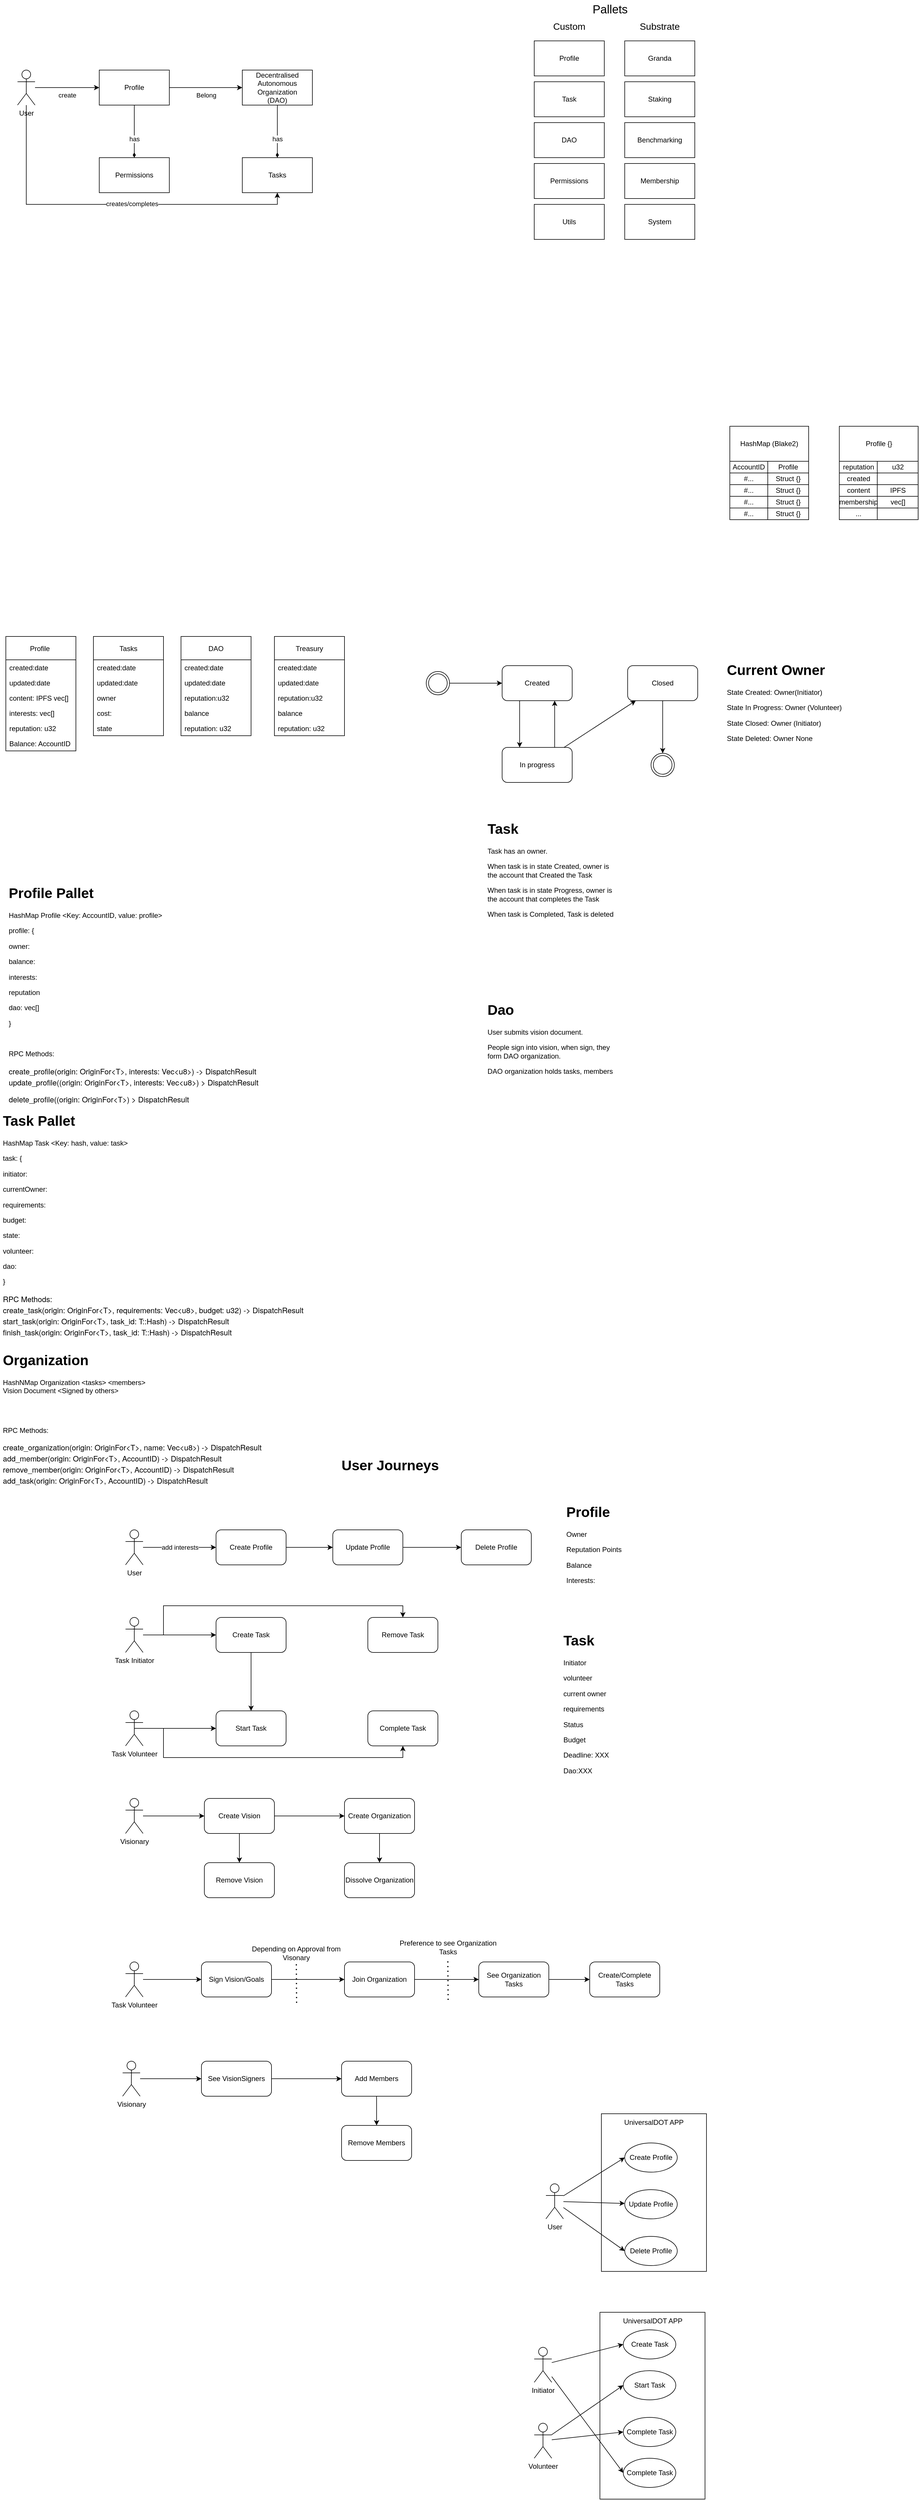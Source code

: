 <mxfile version="15.9.6" type="github">
  <diagram id="O8b5FWPU7oNjnTz_ODQA" name="Page-1">
    <mxGraphModel dx="3126" dy="684" grid="1" gridSize="10" guides="1" tooltips="1" connect="1" arrows="1" fold="1" page="1" pageScale="1" pageWidth="850" pageHeight="1100" math="0" shadow="0">
      <root>
        <mxCell id="0" />
        <mxCell id="1" parent="0" />
        <mxCell id="jj_0Ua6_e8Kop6F5eGgL-1" value="Permissions" style="rounded=0;whiteSpace=wrap;html=1;" parent="1" vertex="1">
          <mxGeometry x="-1450" y="340" width="120" height="60" as="geometry" />
        </mxCell>
        <mxCell id="jj_0Ua6_e8Kop6F5eGgL-2" value="has" style="edgeStyle=orthogonalEdgeStyle;rounded=0;orthogonalLoop=1;jettySize=auto;html=1;entryX=0.5;entryY=0;entryDx=0;entryDy=0;endArrow=diamondThin;endFill=1;sketch=0;verticalAlign=top;" parent="1" source="jj_0Ua6_e8Kop6F5eGgL-4" target="jj_0Ua6_e8Kop6F5eGgL-1" edge="1">
          <mxGeometry relative="1" as="geometry" />
        </mxCell>
        <mxCell id="jj_0Ua6_e8Kop6F5eGgL-3" value="Belong" style="edgeStyle=orthogonalEdgeStyle;rounded=0;sketch=0;orthogonalLoop=1;jettySize=auto;html=1;entryX=0;entryY=0.5;entryDx=0;entryDy=0;endArrow=classic;endFill=1;verticalAlign=top;" parent="1" source="jj_0Ua6_e8Kop6F5eGgL-4" target="jj_0Ua6_e8Kop6F5eGgL-6" edge="1">
          <mxGeometry relative="1" as="geometry" />
        </mxCell>
        <mxCell id="jj_0Ua6_e8Kop6F5eGgL-4" value="Profile" style="rounded=0;whiteSpace=wrap;html=1;" parent="1" vertex="1">
          <mxGeometry x="-1450" y="190" width="120" height="60" as="geometry" />
        </mxCell>
        <mxCell id="jj_0Ua6_e8Kop6F5eGgL-5" value="has" style="edgeStyle=orthogonalEdgeStyle;rounded=0;sketch=0;orthogonalLoop=1;jettySize=auto;html=1;entryX=0.5;entryY=0;entryDx=0;entryDy=0;endArrow=diamondThin;endFill=1;verticalAlign=top;" parent="1" source="jj_0Ua6_e8Kop6F5eGgL-6" target="jj_0Ua6_e8Kop6F5eGgL-8" edge="1">
          <mxGeometry relative="1" as="geometry" />
        </mxCell>
        <mxCell id="jj_0Ua6_e8Kop6F5eGgL-6" value="Decentralised Autonomous&lt;br&gt;Organization &lt;br&gt;(DAO)" style="rounded=0;whiteSpace=wrap;html=1;" parent="1" vertex="1">
          <mxGeometry x="-1205" y="190" width="120" height="60" as="geometry" />
        </mxCell>
        <mxCell id="jj_0Ua6_e8Kop6F5eGgL-7" value="Permissions" style="rounded=0;whiteSpace=wrap;html=1;" parent="1" vertex="1">
          <mxGeometry x="-705" y="350" width="120" height="60" as="geometry" />
        </mxCell>
        <mxCell id="jj_0Ua6_e8Kop6F5eGgL-8" value="Tasks" style="rounded=0;whiteSpace=wrap;html=1;" parent="1" vertex="1">
          <mxGeometry x="-1205" y="340" width="120" height="60" as="geometry" />
        </mxCell>
        <mxCell id="jj_0Ua6_e8Kop6F5eGgL-9" value="Profile " style="swimlane;fontStyle=0;childLayout=stackLayout;horizontal=1;startSize=40;horizontalStack=0;resizeParent=1;resizeParentMax=0;resizeLast=0;collapsible=1;marginBottom=0;" parent="1" vertex="1">
          <mxGeometry x="-1610" y="1160" width="120" height="196" as="geometry">
            <mxRectangle x="-1610" y="1160" width="130" height="60" as="alternateBounds" />
          </mxGeometry>
        </mxCell>
        <mxCell id="jj_0Ua6_e8Kop6F5eGgL-10" value="created:date" style="text;strokeColor=none;fillColor=none;align=left;verticalAlign=top;spacingLeft=4;spacingRight=4;overflow=hidden;rotatable=0;points=[[0,0.5],[1,0.5]];portConstraint=eastwest;" parent="jj_0Ua6_e8Kop6F5eGgL-9" vertex="1">
          <mxGeometry y="40" width="120" height="26" as="geometry" />
        </mxCell>
        <mxCell id="jj_0Ua6_e8Kop6F5eGgL-11" value="updated:date" style="text;strokeColor=none;fillColor=none;align=left;verticalAlign=top;spacingLeft=4;spacingRight=4;overflow=hidden;rotatable=0;points=[[0,0.5],[1,0.5]];portConstraint=eastwest;" parent="jj_0Ua6_e8Kop6F5eGgL-9" vertex="1">
          <mxGeometry y="66" width="120" height="26" as="geometry" />
        </mxCell>
        <mxCell id="jj_0Ua6_e8Kop6F5eGgL-12" value="content: IPFS vec[]" style="text;strokeColor=none;fillColor=none;align=left;verticalAlign=top;spacingLeft=4;spacingRight=4;overflow=hidden;rotatable=0;points=[[0,0.5],[1,0.5]];portConstraint=eastwest;" parent="jj_0Ua6_e8Kop6F5eGgL-9" vertex="1">
          <mxGeometry y="92" width="120" height="26" as="geometry" />
        </mxCell>
        <mxCell id="jj_0Ua6_e8Kop6F5eGgL-13" value="interests: vec[]" style="text;strokeColor=none;fillColor=none;align=left;verticalAlign=top;spacingLeft=4;spacingRight=4;overflow=hidden;rotatable=0;points=[[0,0.5],[1,0.5]];portConstraint=eastwest;" parent="jj_0Ua6_e8Kop6F5eGgL-9" vertex="1">
          <mxGeometry y="118" width="120" height="26" as="geometry" />
        </mxCell>
        <mxCell id="jj_0Ua6_e8Kop6F5eGgL-14" value="reputation: u32" style="text;strokeColor=none;fillColor=none;align=left;verticalAlign=top;spacingLeft=4;spacingRight=4;overflow=hidden;rotatable=0;points=[[0,0.5],[1,0.5]];portConstraint=eastwest;" parent="jj_0Ua6_e8Kop6F5eGgL-9" vertex="1">
          <mxGeometry y="144" width="120" height="26" as="geometry" />
        </mxCell>
        <mxCell id="FGcz2dUoChlX7dVaqIpa-1" value="Balance: AccountID" style="text;strokeColor=none;fillColor=none;align=left;verticalAlign=top;spacingLeft=4;spacingRight=4;overflow=hidden;rotatable=0;points=[[0,0.5],[1,0.5]];portConstraint=eastwest;" parent="jj_0Ua6_e8Kop6F5eGgL-9" vertex="1">
          <mxGeometry y="170" width="120" height="26" as="geometry" />
        </mxCell>
        <mxCell id="jj_0Ua6_e8Kop6F5eGgL-15" value="create" style="edgeStyle=orthogonalEdgeStyle;rounded=0;sketch=0;orthogonalLoop=1;jettySize=auto;html=1;entryX=0;entryY=0.5;entryDx=0;entryDy=0;endArrow=classic;endFill=1;verticalAlign=top;" parent="1" source="jj_0Ua6_e8Kop6F5eGgL-16" target="jj_0Ua6_e8Kop6F5eGgL-4" edge="1">
          <mxGeometry relative="1" as="geometry" />
        </mxCell>
        <mxCell id="zfgPQKo1U085djnc2KgE-15" style="edgeStyle=orthogonalEdgeStyle;rounded=0;orthogonalLoop=1;jettySize=auto;html=1;entryX=0.5;entryY=1;entryDx=0;entryDy=0;" parent="1" source="jj_0Ua6_e8Kop6F5eGgL-16" target="jj_0Ua6_e8Kop6F5eGgL-8" edge="1">
          <mxGeometry relative="1" as="geometry">
            <Array as="points">
              <mxPoint x="-1575" y="420" />
              <mxPoint x="-1145" y="420" />
            </Array>
          </mxGeometry>
        </mxCell>
        <mxCell id="zfgPQKo1U085djnc2KgE-16" value="creates/completes" style="edgeLabel;html=1;align=center;verticalAlign=middle;resizable=0;points=[];" parent="zfgPQKo1U085djnc2KgE-15" vertex="1" connectable="0">
          <mxGeometry x="0.132" y="1" relative="1" as="geometry">
            <mxPoint as="offset" />
          </mxGeometry>
        </mxCell>
        <mxCell id="jj_0Ua6_e8Kop6F5eGgL-16" value="User" style="shape=umlActor;verticalLabelPosition=bottom;verticalAlign=top;html=1;outlineConnect=0;" parent="1" vertex="1">
          <mxGeometry x="-1590" y="190" width="30" height="60" as="geometry" />
        </mxCell>
        <mxCell id="jj_0Ua6_e8Kop6F5eGgL-17" value="Utils" style="rounded=0;whiteSpace=wrap;html=1;" parent="1" vertex="1">
          <mxGeometry x="-705" y="420" width="120" height="60" as="geometry" />
        </mxCell>
        <mxCell id="jj_0Ua6_e8Kop6F5eGgL-24" value="DAO" style="swimlane;fontStyle=0;childLayout=stackLayout;horizontal=1;startSize=40;horizontalStack=0;resizeParent=1;resizeParentMax=0;resizeLast=0;collapsible=1;marginBottom=0;" parent="1" vertex="1">
          <mxGeometry x="-1310" y="1160" width="120" height="170" as="geometry">
            <mxRectangle x="200" y="2750" width="130" height="60" as="alternateBounds" />
          </mxGeometry>
        </mxCell>
        <mxCell id="jj_0Ua6_e8Kop6F5eGgL-25" value="created:date" style="text;strokeColor=none;fillColor=none;align=left;verticalAlign=top;spacingLeft=4;spacingRight=4;overflow=hidden;rotatable=0;points=[[0,0.5],[1,0.5]];portConstraint=eastwest;" parent="jj_0Ua6_e8Kop6F5eGgL-24" vertex="1">
          <mxGeometry y="40" width="120" height="26" as="geometry" />
        </mxCell>
        <mxCell id="jj_0Ua6_e8Kop6F5eGgL-26" value="updated:date" style="text;strokeColor=none;fillColor=none;align=left;verticalAlign=top;spacingLeft=4;spacingRight=4;overflow=hidden;rotatable=0;points=[[0,0.5],[1,0.5]];portConstraint=eastwest;" parent="jj_0Ua6_e8Kop6F5eGgL-24" vertex="1">
          <mxGeometry y="66" width="120" height="26" as="geometry" />
        </mxCell>
        <mxCell id="jj_0Ua6_e8Kop6F5eGgL-27" value="reputation:u32" style="text;strokeColor=none;fillColor=none;align=left;verticalAlign=top;spacingLeft=4;spacingRight=4;overflow=hidden;rotatable=0;points=[[0,0.5],[1,0.5]];portConstraint=eastwest;" parent="jj_0Ua6_e8Kop6F5eGgL-24" vertex="1">
          <mxGeometry y="92" width="120" height="26" as="geometry" />
        </mxCell>
        <mxCell id="jj_0Ua6_e8Kop6F5eGgL-28" value="balance" style="text;strokeColor=none;fillColor=none;align=left;verticalAlign=top;spacingLeft=4;spacingRight=4;overflow=hidden;rotatable=0;points=[[0,0.5],[1,0.5]];portConstraint=eastwest;" parent="jj_0Ua6_e8Kop6F5eGgL-24" vertex="1">
          <mxGeometry y="118" width="120" height="26" as="geometry" />
        </mxCell>
        <mxCell id="jj_0Ua6_e8Kop6F5eGgL-29" value="reputation: u32" style="text;strokeColor=none;fillColor=none;align=left;verticalAlign=top;spacingLeft=4;spacingRight=4;overflow=hidden;rotatable=0;points=[[0,0.5],[1,0.5]];portConstraint=eastwest;" parent="jj_0Ua6_e8Kop6F5eGgL-24" vertex="1">
          <mxGeometry y="144" width="120" height="26" as="geometry" />
        </mxCell>
        <mxCell id="jj_0Ua6_e8Kop6F5eGgL-30" value="Tasks" style="swimlane;fontStyle=0;childLayout=stackLayout;horizontal=1;startSize=40;horizontalStack=0;resizeParent=1;resizeParentMax=0;resizeLast=0;collapsible=1;marginBottom=0;" parent="1" vertex="1">
          <mxGeometry x="-1460" y="1160" width="120" height="170" as="geometry">
            <mxRectangle x="370" y="2750" width="130" height="60" as="alternateBounds" />
          </mxGeometry>
        </mxCell>
        <mxCell id="jj_0Ua6_e8Kop6F5eGgL-31" value="created:date" style="text;strokeColor=none;fillColor=none;align=left;verticalAlign=top;spacingLeft=4;spacingRight=4;overflow=hidden;rotatable=0;points=[[0,0.5],[1,0.5]];portConstraint=eastwest;" parent="jj_0Ua6_e8Kop6F5eGgL-30" vertex="1">
          <mxGeometry y="40" width="120" height="26" as="geometry" />
        </mxCell>
        <mxCell id="jj_0Ua6_e8Kop6F5eGgL-32" value="updated:date" style="text;strokeColor=none;fillColor=none;align=left;verticalAlign=top;spacingLeft=4;spacingRight=4;overflow=hidden;rotatable=0;points=[[0,0.5],[1,0.5]];portConstraint=eastwest;" parent="jj_0Ua6_e8Kop6F5eGgL-30" vertex="1">
          <mxGeometry y="66" width="120" height="26" as="geometry" />
        </mxCell>
        <mxCell id="jj_0Ua6_e8Kop6F5eGgL-33" value="owner" style="text;strokeColor=none;fillColor=none;align=left;verticalAlign=top;spacingLeft=4;spacingRight=4;overflow=hidden;rotatable=0;points=[[0,0.5],[1,0.5]];portConstraint=eastwest;" parent="jj_0Ua6_e8Kop6F5eGgL-30" vertex="1">
          <mxGeometry y="92" width="120" height="26" as="geometry" />
        </mxCell>
        <mxCell id="jj_0Ua6_e8Kop6F5eGgL-34" value="cost:" style="text;strokeColor=none;fillColor=none;align=left;verticalAlign=top;spacingLeft=4;spacingRight=4;overflow=hidden;rotatable=0;points=[[0,0.5],[1,0.5]];portConstraint=eastwest;" parent="jj_0Ua6_e8Kop6F5eGgL-30" vertex="1">
          <mxGeometry y="118" width="120" height="26" as="geometry" />
        </mxCell>
        <mxCell id="jj_0Ua6_e8Kop6F5eGgL-35" value="state" style="text;strokeColor=none;fillColor=none;align=left;verticalAlign=top;spacingLeft=4;spacingRight=4;overflow=hidden;rotatable=0;points=[[0,0.5],[1,0.5]];portConstraint=eastwest;" parent="jj_0Ua6_e8Kop6F5eGgL-30" vertex="1">
          <mxGeometry y="144" width="120" height="26" as="geometry" />
        </mxCell>
        <mxCell id="jj_0Ua6_e8Kop6F5eGgL-36" value="Treasury" style="swimlane;fontStyle=0;childLayout=stackLayout;horizontal=1;startSize=40;horizontalStack=0;resizeParent=1;resizeParentMax=0;resizeLast=0;collapsible=1;marginBottom=0;" parent="1" vertex="1">
          <mxGeometry x="-1150" y="1160" width="120" height="170" as="geometry">
            <mxRectangle x="200" y="2750" width="130" height="60" as="alternateBounds" />
          </mxGeometry>
        </mxCell>
        <mxCell id="jj_0Ua6_e8Kop6F5eGgL-37" value="created:date" style="text;strokeColor=none;fillColor=none;align=left;verticalAlign=top;spacingLeft=4;spacingRight=4;overflow=hidden;rotatable=0;points=[[0,0.5],[1,0.5]];portConstraint=eastwest;" parent="jj_0Ua6_e8Kop6F5eGgL-36" vertex="1">
          <mxGeometry y="40" width="120" height="26" as="geometry" />
        </mxCell>
        <mxCell id="jj_0Ua6_e8Kop6F5eGgL-38" value="updated:date" style="text;strokeColor=none;fillColor=none;align=left;verticalAlign=top;spacingLeft=4;spacingRight=4;overflow=hidden;rotatable=0;points=[[0,0.5],[1,0.5]];portConstraint=eastwest;" parent="jj_0Ua6_e8Kop6F5eGgL-36" vertex="1">
          <mxGeometry y="66" width="120" height="26" as="geometry" />
        </mxCell>
        <mxCell id="jj_0Ua6_e8Kop6F5eGgL-39" value="reputation:u32" style="text;strokeColor=none;fillColor=none;align=left;verticalAlign=top;spacingLeft=4;spacingRight=4;overflow=hidden;rotatable=0;points=[[0,0.5],[1,0.5]];portConstraint=eastwest;" parent="jj_0Ua6_e8Kop6F5eGgL-36" vertex="1">
          <mxGeometry y="92" width="120" height="26" as="geometry" />
        </mxCell>
        <mxCell id="jj_0Ua6_e8Kop6F5eGgL-40" value="balance" style="text;strokeColor=none;fillColor=none;align=left;verticalAlign=top;spacingLeft=4;spacingRight=4;overflow=hidden;rotatable=0;points=[[0,0.5],[1,0.5]];portConstraint=eastwest;" parent="jj_0Ua6_e8Kop6F5eGgL-36" vertex="1">
          <mxGeometry y="118" width="120" height="26" as="geometry" />
        </mxCell>
        <mxCell id="jj_0Ua6_e8Kop6F5eGgL-41" value="reputation: u32" style="text;strokeColor=none;fillColor=none;align=left;verticalAlign=top;spacingLeft=4;spacingRight=4;overflow=hidden;rotatable=0;points=[[0,0.5],[1,0.5]];portConstraint=eastwest;" parent="jj_0Ua6_e8Kop6F5eGgL-36" vertex="1">
          <mxGeometry y="144" width="120" height="26" as="geometry" />
        </mxCell>
        <mxCell id="jj_0Ua6_e8Kop6F5eGgL-42" value="HashMap (Blake2)" style="rounded=0;whiteSpace=wrap;html=1;" parent="1" vertex="1">
          <mxGeometry x="-370" y="800" width="135" height="60" as="geometry" />
        </mxCell>
        <mxCell id="jj_0Ua6_e8Kop6F5eGgL-43" value="AccountID" style="rounded=0;whiteSpace=wrap;html=1;" parent="1" vertex="1">
          <mxGeometry x="-370" y="860" width="65" height="20" as="geometry" />
        </mxCell>
        <mxCell id="jj_0Ua6_e8Kop6F5eGgL-44" value="Profile" style="rounded=0;whiteSpace=wrap;html=1;" parent="1" vertex="1">
          <mxGeometry x="-305" y="860" width="70" height="20" as="geometry" />
        </mxCell>
        <mxCell id="jj_0Ua6_e8Kop6F5eGgL-45" value="#..." style="rounded=0;whiteSpace=wrap;html=1;" parent="1" vertex="1">
          <mxGeometry x="-370" y="880" width="65" height="20" as="geometry" />
        </mxCell>
        <mxCell id="jj_0Ua6_e8Kop6F5eGgL-46" value="Struct {}" style="rounded=0;whiteSpace=wrap;html=1;" parent="1" vertex="1">
          <mxGeometry x="-305" y="880" width="70" height="20" as="geometry" />
        </mxCell>
        <mxCell id="jj_0Ua6_e8Kop6F5eGgL-47" value="#..." style="rounded=0;whiteSpace=wrap;html=1;" parent="1" vertex="1">
          <mxGeometry x="-370" y="900" width="65" height="20" as="geometry" />
        </mxCell>
        <mxCell id="jj_0Ua6_e8Kop6F5eGgL-48" value="#..." style="rounded=0;whiteSpace=wrap;html=1;" parent="1" vertex="1">
          <mxGeometry x="-370" y="920" width="65" height="20" as="geometry" />
        </mxCell>
        <mxCell id="jj_0Ua6_e8Kop6F5eGgL-49" value="#..." style="rounded=0;whiteSpace=wrap;html=1;" parent="1" vertex="1">
          <mxGeometry x="-370" y="940" width="65" height="20" as="geometry" />
        </mxCell>
        <mxCell id="jj_0Ua6_e8Kop6F5eGgL-50" value="Struct {}" style="rounded=0;whiteSpace=wrap;html=1;" parent="1" vertex="1">
          <mxGeometry x="-305" y="900" width="70" height="20" as="geometry" />
        </mxCell>
        <mxCell id="jj_0Ua6_e8Kop6F5eGgL-51" value="Struct {}" style="rounded=0;whiteSpace=wrap;html=1;" parent="1" vertex="1">
          <mxGeometry x="-305" y="920" width="70" height="20" as="geometry" />
        </mxCell>
        <mxCell id="jj_0Ua6_e8Kop6F5eGgL-52" value="Struct {}" style="rounded=0;whiteSpace=wrap;html=1;" parent="1" vertex="1">
          <mxGeometry x="-305" y="940" width="70" height="20" as="geometry" />
        </mxCell>
        <mxCell id="jj_0Ua6_e8Kop6F5eGgL-53" value="Profile {}" style="rounded=0;whiteSpace=wrap;html=1;" parent="1" vertex="1">
          <mxGeometry x="-182.5" y="800" width="135" height="60" as="geometry" />
        </mxCell>
        <mxCell id="jj_0Ua6_e8Kop6F5eGgL-54" value="reputation" style="rounded=0;whiteSpace=wrap;html=1;" parent="1" vertex="1">
          <mxGeometry x="-182.5" y="860" width="65" height="20" as="geometry" />
        </mxCell>
        <mxCell id="jj_0Ua6_e8Kop6F5eGgL-55" value="u32" style="rounded=0;whiteSpace=wrap;html=1;" parent="1" vertex="1">
          <mxGeometry x="-117.5" y="860" width="70" height="20" as="geometry" />
        </mxCell>
        <mxCell id="jj_0Ua6_e8Kop6F5eGgL-56" value="created" style="rounded=0;whiteSpace=wrap;html=1;" parent="1" vertex="1">
          <mxGeometry x="-182.5" y="880" width="65" height="20" as="geometry" />
        </mxCell>
        <mxCell id="jj_0Ua6_e8Kop6F5eGgL-57" value="" style="rounded=0;whiteSpace=wrap;html=1;" parent="1" vertex="1">
          <mxGeometry x="-117.5" y="880" width="70" height="20" as="geometry" />
        </mxCell>
        <mxCell id="jj_0Ua6_e8Kop6F5eGgL-58" value="content" style="rounded=0;whiteSpace=wrap;html=1;" parent="1" vertex="1">
          <mxGeometry x="-182.5" y="900" width="65" height="20" as="geometry" />
        </mxCell>
        <mxCell id="jj_0Ua6_e8Kop6F5eGgL-59" value="membership" style="rounded=0;whiteSpace=wrap;html=1;" parent="1" vertex="1">
          <mxGeometry x="-182.5" y="920" width="65" height="20" as="geometry" />
        </mxCell>
        <mxCell id="jj_0Ua6_e8Kop6F5eGgL-60" value="..." style="rounded=0;whiteSpace=wrap;html=1;" parent="1" vertex="1">
          <mxGeometry x="-182.5" y="940" width="65" height="20" as="geometry" />
        </mxCell>
        <mxCell id="jj_0Ua6_e8Kop6F5eGgL-61" value="IPFS" style="rounded=0;whiteSpace=wrap;html=1;" parent="1" vertex="1">
          <mxGeometry x="-117.5" y="900" width="70" height="20" as="geometry" />
        </mxCell>
        <mxCell id="jj_0Ua6_e8Kop6F5eGgL-62" value="vec[]" style="rounded=0;whiteSpace=wrap;html=1;" parent="1" vertex="1">
          <mxGeometry x="-117.5" y="920" width="70" height="20" as="geometry" />
        </mxCell>
        <mxCell id="jj_0Ua6_e8Kop6F5eGgL-63" value="" style="rounded=0;whiteSpace=wrap;html=1;" parent="1" vertex="1">
          <mxGeometry x="-117.5" y="940" width="70" height="20" as="geometry" />
        </mxCell>
        <mxCell id="FGcz2dUoChlX7dVaqIpa-2" value="&lt;h1&gt;Profile Pallet&lt;/h1&gt;&lt;p&gt;HashMap Profile&amp;nbsp;&lt;span&gt;&amp;lt;Key: AccountID, value: profile&amp;gt;&amp;nbsp;&lt;/span&gt;&lt;/p&gt;&lt;p&gt;profile: {&lt;/p&gt;&lt;p&gt;&lt;span&gt; &lt;/span&gt;owner:&lt;/p&gt;&lt;p&gt;&lt;span&gt; &lt;/span&gt;balance:&lt;/p&gt;&lt;p&gt;&lt;span&gt; &lt;/span&gt;interests:&lt;/p&gt;&lt;p&gt;&lt;span&gt; &lt;/span&gt;reputation&lt;/p&gt;&lt;p&gt;dao: vec[]&lt;/p&gt;&lt;p&gt;}&lt;/p&gt;&lt;p&gt;&lt;br&gt;&lt;/p&gt;&lt;p&gt;RPC Methods:&amp;nbsp;&lt;/p&gt;&lt;p class=&quot;p1&quot; style=&quot;margin: 0px ; font-stretch: normal ; font-size: 13px ; line-height: normal ; font-family: &amp;#34;helvetica neue&amp;#34;&quot;&gt;create_profile(origin: OriginFor&amp;lt;T&amp;gt;, interests: Vec&amp;lt;u8&amp;gt;) -&amp;gt; DispatchResult&lt;/p&gt;&lt;p class=&quot;p1&quot; style=&quot;margin: 0px ; font-stretch: normal ; font-size: 13px ; line-height: normal ; font-family: &amp;#34;helvetica neue&amp;#34;&quot;&gt;update_profile((origin: OriginFor&amp;lt;T&amp;gt;, interests: Vec&amp;lt;u8&amp;gt;) &amp;gt; DispatchResult&lt;/p&gt;&lt;p&gt;&lt;span style=&quot;font-family: &amp;#34;helvetica neue&amp;#34; ; font-size: 13px&quot;&gt;delete_profile((origin: OriginFor&amp;lt;T&amp;gt;) &amp;gt; DispatchResult&lt;/span&gt;&amp;nbsp;&lt;/p&gt;&lt;p&gt;&lt;br&gt;&lt;/p&gt;&lt;p&gt;&lt;span&gt; &lt;/span&gt;&lt;br&gt;&lt;/p&gt;" style="text;html=1;strokeColor=none;fillColor=none;spacing=5;spacingTop=-20;whiteSpace=wrap;overflow=hidden;rounded=0;" parent="1" vertex="1">
          <mxGeometry x="-1610" y="1580" width="460" height="400" as="geometry" />
        </mxCell>
        <mxCell id="jHqQ8HdZ8Z5hqaNd9g9Q-8" style="edgeStyle=orthogonalEdgeStyle;rounded=0;orthogonalLoop=1;jettySize=auto;html=1;entryX=0;entryY=0.5;entryDx=0;entryDy=0;" parent="1" source="jHqQ8HdZ8Z5hqaNd9g9Q-3" target="jHqQ8HdZ8Z5hqaNd9g9Q-7" edge="1">
          <mxGeometry relative="1" as="geometry" />
        </mxCell>
        <mxCell id="jHqQ8HdZ8Z5hqaNd9g9Q-3" value="" style="ellipse;shape=doubleEllipse;whiteSpace=wrap;html=1;aspect=fixed;" parent="1" vertex="1">
          <mxGeometry x="-890" y="1220" width="40" height="40" as="geometry" />
        </mxCell>
        <mxCell id="jHqQ8HdZ8Z5hqaNd9g9Q-14" style="edgeStyle=orthogonalEdgeStyle;curved=1;rounded=0;orthogonalLoop=1;jettySize=auto;html=1;" parent="1" source="jHqQ8HdZ8Z5hqaNd9g9Q-7" target="jHqQ8HdZ8Z5hqaNd9g9Q-10" edge="1">
          <mxGeometry relative="1" as="geometry">
            <Array as="points">
              <mxPoint x="-730" y="1310" />
              <mxPoint x="-730" y="1310" />
            </Array>
          </mxGeometry>
        </mxCell>
        <mxCell id="jHqQ8HdZ8Z5hqaNd9g9Q-7" value="Created" style="rounded=1;whiteSpace=wrap;html=1;" parent="1" vertex="1">
          <mxGeometry x="-760" y="1210" width="120" height="60" as="geometry" />
        </mxCell>
        <mxCell id="jHqQ8HdZ8Z5hqaNd9g9Q-16" style="rounded=0;orthogonalLoop=1;jettySize=auto;html=1;entryX=0.75;entryY=1;entryDx=0;entryDy=0;exitX=0.75;exitY=0;exitDx=0;exitDy=0;" parent="1" source="jHqQ8HdZ8Z5hqaNd9g9Q-10" target="jHqQ8HdZ8Z5hqaNd9g9Q-7" edge="1">
          <mxGeometry relative="1" as="geometry" />
        </mxCell>
        <mxCell id="jHqQ8HdZ8Z5hqaNd9g9Q-17" style="edgeStyle=none;rounded=0;orthogonalLoop=1;jettySize=auto;html=1;" parent="1" source="jHqQ8HdZ8Z5hqaNd9g9Q-10" target="jHqQ8HdZ8Z5hqaNd9g9Q-13" edge="1">
          <mxGeometry relative="1" as="geometry" />
        </mxCell>
        <mxCell id="jHqQ8HdZ8Z5hqaNd9g9Q-10" value="In progress" style="rounded=1;whiteSpace=wrap;html=1;" parent="1" vertex="1">
          <mxGeometry x="-760" y="1350" width="120" height="60" as="geometry" />
        </mxCell>
        <mxCell id="HVirGzp8F91JBkiu6dCH-3" style="edgeStyle=orthogonalEdgeStyle;rounded=0;orthogonalLoop=1;jettySize=auto;html=1;entryX=0.5;entryY=0;entryDx=0;entryDy=0;" parent="1" source="jHqQ8HdZ8Z5hqaNd9g9Q-13" target="HVirGzp8F91JBkiu6dCH-2" edge="1">
          <mxGeometry relative="1" as="geometry" />
        </mxCell>
        <mxCell id="jHqQ8HdZ8Z5hqaNd9g9Q-13" value="Closed" style="rounded=1;whiteSpace=wrap;html=1;" parent="1" vertex="1">
          <mxGeometry x="-545" y="1210" width="120" height="60" as="geometry" />
        </mxCell>
        <mxCell id="jHqQ8HdZ8Z5hqaNd9g9Q-19" value="&lt;font style=&quot;font-size: 20px&quot;&gt;Pallets&lt;/font&gt;" style="text;html=1;strokeColor=none;fillColor=none;align=center;verticalAlign=middle;whiteSpace=wrap;rounded=0;" parent="1" vertex="1">
          <mxGeometry x="-630" y="70" width="110" height="30" as="geometry" />
        </mxCell>
        <mxCell id="jHqQ8HdZ8Z5hqaNd9g9Q-20" value="Profile" style="rounded=0;whiteSpace=wrap;html=1;" parent="1" vertex="1">
          <mxGeometry x="-705" y="140" width="120" height="60" as="geometry" />
        </mxCell>
        <mxCell id="jHqQ8HdZ8Z5hqaNd9g9Q-21" value="Task" style="rounded=0;whiteSpace=wrap;html=1;" parent="1" vertex="1">
          <mxGeometry x="-705" y="210" width="120" height="60" as="geometry" />
        </mxCell>
        <mxCell id="jHqQ8HdZ8Z5hqaNd9g9Q-22" value="DAO" style="rounded=0;whiteSpace=wrap;html=1;" parent="1" vertex="1">
          <mxGeometry x="-705" y="280" width="120" height="60" as="geometry" />
        </mxCell>
        <mxCell id="jHqQ8HdZ8Z5hqaNd9g9Q-23" value="&lt;font style=&quot;font-size: 16px&quot;&gt;Custom&lt;/font&gt;" style="text;html=1;strokeColor=none;fillColor=none;align=center;verticalAlign=middle;whiteSpace=wrap;rounded=0;" parent="1" vertex="1">
          <mxGeometry x="-700" y="100" width="110" height="30" as="geometry" />
        </mxCell>
        <mxCell id="jHqQ8HdZ8Z5hqaNd9g9Q-24" value="&lt;font style=&quot;font-size: 16px&quot;&gt;Substrate&lt;/font&gt;" style="text;html=1;strokeColor=none;fillColor=none;align=center;verticalAlign=middle;whiteSpace=wrap;rounded=0;" parent="1" vertex="1">
          <mxGeometry x="-545" y="100" width="110" height="30" as="geometry" />
        </mxCell>
        <mxCell id="jHqQ8HdZ8Z5hqaNd9g9Q-27" value="Granda" style="rounded=0;whiteSpace=wrap;html=1;" parent="1" vertex="1">
          <mxGeometry x="-550" y="140" width="120" height="60" as="geometry" />
        </mxCell>
        <mxCell id="jHqQ8HdZ8Z5hqaNd9g9Q-28" value="Staking" style="rounded=0;whiteSpace=wrap;html=1;" parent="1" vertex="1">
          <mxGeometry x="-550" y="210" width="120" height="60" as="geometry" />
        </mxCell>
        <mxCell id="jHqQ8HdZ8Z5hqaNd9g9Q-29" value="Benchmarking" style="rounded=0;whiteSpace=wrap;html=1;" parent="1" vertex="1">
          <mxGeometry x="-550" y="280" width="120" height="60" as="geometry" />
        </mxCell>
        <mxCell id="jHqQ8HdZ8Z5hqaNd9g9Q-30" value="Membership" style="rounded=0;whiteSpace=wrap;html=1;" parent="1" vertex="1">
          <mxGeometry x="-550" y="350" width="120" height="60" as="geometry" />
        </mxCell>
        <mxCell id="jHqQ8HdZ8Z5hqaNd9g9Q-31" value="System" style="rounded=0;whiteSpace=wrap;html=1;" parent="1" vertex="1">
          <mxGeometry x="-550" y="420" width="120" height="60" as="geometry" />
        </mxCell>
        <mxCell id="vJazfb_X2EtEHzuT2h-C-1" value="&lt;h1&gt;Task Pallet&lt;/h1&gt;&lt;p&gt;HashMap Task&amp;nbsp;&lt;span&gt;&amp;lt;Key: hash, value: task&amp;gt;&amp;nbsp;&lt;/span&gt;&lt;/p&gt;&lt;p&gt;task: {&lt;/p&gt;&lt;p&gt;&lt;span&gt; &lt;/span&gt;initiator:&lt;/p&gt;&lt;p&gt;currentOwner:&lt;/p&gt;&lt;p&gt;&lt;span&gt; &lt;/span&gt;requirements:&lt;/p&gt;&lt;p&gt;&lt;span&gt; &lt;/span&gt;budget:&lt;/p&gt;&lt;p&gt;&lt;span&gt; &lt;/span&gt;state:&lt;/p&gt;&lt;p&gt;volunteer:&lt;/p&gt;&lt;p&gt;dao:&lt;/p&gt;&lt;p&gt;}&lt;/p&gt;&lt;p class=&quot;p1&quot; style=&quot;margin: 0px ; font-stretch: normal ; font-size: 13px ; line-height: normal ; font-family: &amp;#34;helvetica neue&amp;#34;&quot;&gt;RPC Methods:&lt;br&gt;create_task(origin: OriginFor&amp;lt;T&amp;gt;, requirements: Vec&amp;lt;u8&amp;gt;, budget: u32) -&amp;gt; DispatchResult&lt;/p&gt;&lt;p class=&quot;p1&quot; style=&quot;margin: 0px ; font-stretch: normal ; font-size: 13px ; line-height: normal ; font-family: &amp;#34;helvetica neue&amp;#34;&quot;&gt;start_task(origin: OriginFor&amp;lt;T&amp;gt;, task_id: T::Hash) -&amp;gt; DispatchResult&lt;span class=&quot;Apple-converted-space&quot;&gt;&amp;nbsp;&lt;/span&gt;&lt;/p&gt;&lt;p class=&quot;p1&quot; style=&quot;margin: 0px ; font-stretch: normal ; font-size: 13px ; line-height: normal ; font-family: &amp;#34;helvetica neue&amp;#34;&quot;&gt;finish_task(origin: OriginFor&amp;lt;T&amp;gt;, task_id: T::Hash) -&amp;gt; DispatchResult&lt;span class=&quot;Apple-converted-space&quot;&gt;&amp;nbsp;&lt;/span&gt;&lt;/p&gt;&lt;p&gt;&lt;span&gt; &lt;/span&gt;&lt;br&gt;&lt;/p&gt;" style="text;html=1;strokeColor=none;fillColor=none;spacing=5;spacingTop=-20;whiteSpace=wrap;overflow=hidden;rounded=0;" parent="1" vertex="1">
          <mxGeometry x="-1620" y="1970" width="570" height="480" as="geometry" />
        </mxCell>
        <mxCell id="vJazfb_X2EtEHzuT2h-C-2" value="&lt;h1&gt;Organization&lt;/h1&gt;&lt;p&gt;HashNMap Organization &amp;lt;tasks&amp;gt; &amp;lt;members&amp;gt;&lt;br&gt;Vision Document &amp;lt;Signed by others&amp;gt;&lt;br&gt;&lt;br&gt;&lt;/p&gt;&lt;p&gt;&lt;br&gt;&lt;/p&gt;&lt;p&gt;RPC Methods:&lt;/p&gt;&lt;p class=&quot;p1&quot; style=&quot;margin: 0px ; font-stretch: normal ; font-size: 13px ; line-height: normal ; font-family: &amp;#34;helvetica neue&amp;#34;&quot;&gt;create_organization(origin: OriginFor&amp;lt;T&amp;gt;, name: Vec&amp;lt;u8&amp;gt;) -&amp;gt; DispatchResult&lt;/p&gt;&lt;p class=&quot;p1&quot; style=&quot;margin: 0px ; font-stretch: normal ; font-size: 13px ; line-height: normal ; font-family: &amp;#34;helvetica neue&amp;#34;&quot;&gt;add_member(origin: OriginFor&amp;lt;T&amp;gt;, AccountID) -&amp;gt; DispatchResult&lt;/p&gt;&lt;p class=&quot;p1&quot; style=&quot;margin: 0px ; font-stretch: normal ; font-size: 13px ; line-height: normal ; font-family: &amp;#34;helvetica neue&amp;#34;&quot;&gt;remove_member(origin: OriginFor&amp;lt;T&amp;gt;, AccountID) -&amp;gt; DispatchResult&lt;/p&gt;&lt;p class=&quot;p1&quot; style=&quot;margin: 0px ; font-stretch: normal ; font-size: 13px ; line-height: normal ; font-family: &amp;#34;helvetica neue&amp;#34;&quot;&gt;add_task(origin: OriginFor&amp;lt;T&amp;gt;, AccountID) -&amp;gt; DispatchResult&lt;/p&gt;&lt;p&gt;&lt;br&gt;&lt;/p&gt;&lt;p&gt;&lt;br&gt;&lt;/p&gt;&lt;p&gt;&lt;span&gt; &lt;/span&gt;&lt;br&gt;&lt;/p&gt;" style="text;html=1;strokeColor=none;fillColor=none;spacing=5;spacingTop=-20;whiteSpace=wrap;overflow=hidden;rounded=0;" parent="1" vertex="1">
          <mxGeometry x="-1620" y="2380" width="570" height="260" as="geometry" />
        </mxCell>
        <mxCell id="JhHjBiDKz6_hENq1scua-1" value="&lt;h1&gt;Task&lt;/h1&gt;&lt;p&gt;Task has an owner.&amp;nbsp;&lt;/p&gt;&lt;p&gt;When task is in state Created, owner is the account that Created the Task&lt;/p&gt;&lt;p&gt;When task is in state Progress, owner is the account that completes the Task&lt;/p&gt;&lt;p&gt;When task is Completed, Task is deleted&lt;/p&gt;&lt;p&gt;&lt;span style=&quot;white-space: pre&quot;&gt; &lt;/span&gt;&lt;/p&gt;&lt;p&gt;&lt;br&gt;&lt;/p&gt;&lt;p&gt;&lt;span style=&quot;white-space: pre&quot;&gt; &lt;/span&gt;&lt;br&gt;&lt;/p&gt;" style="text;html=1;strokeColor=none;fillColor=none;spacing=5;spacingTop=-20;whiteSpace=wrap;overflow=hidden;rounded=0;" parent="1" vertex="1">
          <mxGeometry x="-790" y="1470" width="230" height="260" as="geometry" />
        </mxCell>
        <mxCell id="-Nql45HGHsUU11qOCmIE-4" value="add interests" style="edgeStyle=orthogonalEdgeStyle;rounded=0;orthogonalLoop=1;jettySize=auto;html=1;entryX=0;entryY=0.5;entryDx=0;entryDy=0;" parent="1" source="-Nql45HGHsUU11qOCmIE-3" target="TrnKfj7G5ok1o_zF0kOf-2" edge="1">
          <mxGeometry relative="1" as="geometry">
            <mxPoint x="-1299" y="2711.08" as="targetPoint" />
          </mxGeometry>
        </mxCell>
        <mxCell id="-Nql45HGHsUU11qOCmIE-3" value="User" style="shape=umlActor;verticalLabelPosition=bottom;verticalAlign=top;html=1;outlineConnect=0;" parent="1" vertex="1">
          <mxGeometry x="-1405" y="2690" width="30" height="60" as="geometry" />
        </mxCell>
        <mxCell id="6HjmYViCQI5aSCIGUEen-1" value="&lt;h1&gt;Dao&lt;/h1&gt;&lt;p&gt;User submits vision document.&lt;/p&gt;&lt;p&gt;People sign into vision, when sign, they form DAO organization.&amp;nbsp;&lt;/p&gt;&lt;p&gt;DAO organization holds tasks, members&lt;/p&gt;&lt;p&gt;&lt;br&gt;&lt;/p&gt;&lt;p&gt;&lt;span style=&quot;white-space: pre&quot;&gt; &lt;/span&gt;&lt;/p&gt;&lt;p&gt;&lt;br&gt;&lt;/p&gt;&lt;p&gt;&lt;span style=&quot;white-space: pre&quot;&gt; &lt;/span&gt;&lt;br&gt;&lt;/p&gt;" style="text;html=1;strokeColor=none;fillColor=none;spacing=5;spacingTop=-20;whiteSpace=wrap;overflow=hidden;rounded=0;" parent="1" vertex="1">
          <mxGeometry x="-790" y="1780" width="230" height="260" as="geometry" />
        </mxCell>
        <mxCell id="HVirGzp8F91JBkiu6dCH-1" value="&lt;h1&gt;Current Owner&lt;/h1&gt;&lt;p&gt;State Created: Owner(Initiator)&lt;/p&gt;&lt;p&gt;State In Progress: Owner (Volunteer)&lt;/p&gt;&lt;p&gt;State Closed: Owner (Initiator)&lt;/p&gt;&lt;p&gt;State Deleted: Owner None&lt;/p&gt;" style="text;html=1;strokeColor=none;fillColor=none;spacing=5;spacingTop=-20;whiteSpace=wrap;overflow=hidden;rounded=0;" parent="1" vertex="1">
          <mxGeometry x="-380" y="1198" width="240" height="142" as="geometry" />
        </mxCell>
        <mxCell id="HVirGzp8F91JBkiu6dCH-2" value="" style="ellipse;shape=doubleEllipse;whiteSpace=wrap;html=1;aspect=fixed;" parent="1" vertex="1">
          <mxGeometry x="-505" y="1360" width="40" height="40" as="geometry" />
        </mxCell>
        <mxCell id="TrnKfj7G5ok1o_zF0kOf-1" value="&lt;h1&gt;User Journeys&lt;/h1&gt;&lt;p&gt;&lt;br&gt;&lt;/p&gt;" style="text;html=1;strokeColor=none;fillColor=none;spacing=5;spacingTop=-20;whiteSpace=wrap;overflow=hidden;rounded=0;" parent="1" vertex="1">
          <mxGeometry x="-1040" y="2560" width="190" height="120" as="geometry" />
        </mxCell>
        <mxCell id="TrnKfj7G5ok1o_zF0kOf-5" style="edgeStyle=orthogonalEdgeStyle;rounded=0;orthogonalLoop=1;jettySize=auto;html=1;" parent="1" source="TrnKfj7G5ok1o_zF0kOf-2" target="TrnKfj7G5ok1o_zF0kOf-3" edge="1">
          <mxGeometry relative="1" as="geometry" />
        </mxCell>
        <mxCell id="TrnKfj7G5ok1o_zF0kOf-2" value="Create Profile" style="rounded=1;whiteSpace=wrap;html=1;" parent="1" vertex="1">
          <mxGeometry x="-1250" y="2690" width="120" height="60" as="geometry" />
        </mxCell>
        <mxCell id="TrnKfj7G5ok1o_zF0kOf-6" style="edgeStyle=orthogonalEdgeStyle;rounded=0;orthogonalLoop=1;jettySize=auto;html=1;entryX=0;entryY=0.5;entryDx=0;entryDy=0;" parent="1" source="TrnKfj7G5ok1o_zF0kOf-3" target="TrnKfj7G5ok1o_zF0kOf-4" edge="1">
          <mxGeometry relative="1" as="geometry" />
        </mxCell>
        <mxCell id="TrnKfj7G5ok1o_zF0kOf-3" value="Update Profile" style="rounded=1;whiteSpace=wrap;html=1;" parent="1" vertex="1">
          <mxGeometry x="-1050" y="2690" width="120" height="60" as="geometry" />
        </mxCell>
        <mxCell id="TrnKfj7G5ok1o_zF0kOf-4" value="Delete Profile" style="rounded=1;whiteSpace=wrap;html=1;" parent="1" vertex="1">
          <mxGeometry x="-830" y="2690" width="120" height="60" as="geometry" />
        </mxCell>
        <mxCell id="TrnKfj7G5ok1o_zF0kOf-10" style="edgeStyle=orthogonalEdgeStyle;rounded=0;orthogonalLoop=1;jettySize=auto;html=1;" parent="1" source="TrnKfj7G5ok1o_zF0kOf-7" target="TrnKfj7G5ok1o_zF0kOf-9" edge="1">
          <mxGeometry relative="1" as="geometry" />
        </mxCell>
        <mxCell id="TrnKfj7G5ok1o_zF0kOf-18" style="edgeStyle=orthogonalEdgeStyle;rounded=0;orthogonalLoop=1;jettySize=auto;html=1;entryX=0.5;entryY=0;entryDx=0;entryDy=0;" parent="1" source="TrnKfj7G5ok1o_zF0kOf-7" target="TrnKfj7G5ok1o_zF0kOf-17" edge="1">
          <mxGeometry relative="1" as="geometry">
            <Array as="points">
              <mxPoint x="-1340" y="2870" />
              <mxPoint x="-1340" y="2820" />
              <mxPoint x="-930" y="2820" />
            </Array>
          </mxGeometry>
        </mxCell>
        <mxCell id="TrnKfj7G5ok1o_zF0kOf-7" value="Task Initiator" style="shape=umlActor;verticalLabelPosition=bottom;verticalAlign=top;html=1;outlineConnect=0;" parent="1" vertex="1">
          <mxGeometry x="-1405" y="2840" width="30" height="60" as="geometry" />
        </mxCell>
        <mxCell id="TrnKfj7G5ok1o_zF0kOf-15" style="edgeStyle=orthogonalEdgeStyle;rounded=0;orthogonalLoop=1;jettySize=auto;html=1;entryX=0;entryY=0.5;entryDx=0;entryDy=0;" parent="1" source="TrnKfj7G5ok1o_zF0kOf-8" target="TrnKfj7G5ok1o_zF0kOf-11" edge="1">
          <mxGeometry relative="1" as="geometry" />
        </mxCell>
        <mxCell id="TrnKfj7G5ok1o_zF0kOf-8" value="Task Volunteer" style="shape=umlActor;verticalLabelPosition=bottom;verticalAlign=top;html=1;outlineConnect=0;" parent="1" vertex="1">
          <mxGeometry x="-1405" y="3000" width="30" height="60" as="geometry" />
        </mxCell>
        <mxCell id="TrnKfj7G5ok1o_zF0kOf-12" style="edgeStyle=orthogonalEdgeStyle;rounded=0;orthogonalLoop=1;jettySize=auto;html=1;entryX=0.5;entryY=0;entryDx=0;entryDy=0;" parent="1" source="TrnKfj7G5ok1o_zF0kOf-9" target="TrnKfj7G5ok1o_zF0kOf-11" edge="1">
          <mxGeometry relative="1" as="geometry" />
        </mxCell>
        <mxCell id="TrnKfj7G5ok1o_zF0kOf-9" value="Create Task" style="rounded=1;whiteSpace=wrap;html=1;" parent="1" vertex="1">
          <mxGeometry x="-1250" y="2840" width="120" height="60" as="geometry" />
        </mxCell>
        <mxCell id="TrnKfj7G5ok1o_zF0kOf-14" style="edgeStyle=orthogonalEdgeStyle;rounded=0;orthogonalLoop=1;jettySize=auto;html=1;entryX=0.5;entryY=1;entryDx=0;entryDy=0;exitX=0.5;exitY=0.5;exitDx=0;exitDy=0;exitPerimeter=0;" parent="1" source="TrnKfj7G5ok1o_zF0kOf-8" target="TrnKfj7G5ok1o_zF0kOf-13" edge="1">
          <mxGeometry relative="1" as="geometry">
            <Array as="points">
              <mxPoint x="-1340" y="3030" />
              <mxPoint x="-1340" y="3080" />
              <mxPoint x="-930" y="3080" />
            </Array>
          </mxGeometry>
        </mxCell>
        <mxCell id="TrnKfj7G5ok1o_zF0kOf-11" value="Start Task" style="rounded=1;whiteSpace=wrap;html=1;" parent="1" vertex="1">
          <mxGeometry x="-1250" y="3000" width="120" height="60" as="geometry" />
        </mxCell>
        <mxCell id="TrnKfj7G5ok1o_zF0kOf-13" value="Complete Task" style="rounded=1;whiteSpace=wrap;html=1;" parent="1" vertex="1">
          <mxGeometry x="-990" y="3000" width="120" height="60" as="geometry" />
        </mxCell>
        <mxCell id="TrnKfj7G5ok1o_zF0kOf-17" value="Remove Task" style="rounded=1;whiteSpace=wrap;html=1;" parent="1" vertex="1">
          <mxGeometry x="-990" y="2840" width="120" height="60" as="geometry" />
        </mxCell>
        <mxCell id="TrnKfj7G5ok1o_zF0kOf-25" style="edgeStyle=orthogonalEdgeStyle;rounded=0;orthogonalLoop=1;jettySize=auto;html=1;entryX=0;entryY=0.5;entryDx=0;entryDy=0;" parent="1" source="TrnKfj7G5ok1o_zF0kOf-19" target="TrnKfj7G5ok1o_zF0kOf-20" edge="1">
          <mxGeometry relative="1" as="geometry" />
        </mxCell>
        <mxCell id="TrnKfj7G5ok1o_zF0kOf-19" value="Visionary" style="shape=umlActor;verticalLabelPosition=bottom;verticalAlign=top;html=1;outlineConnect=0;" parent="1" vertex="1">
          <mxGeometry x="-1405" y="3150" width="30" height="60" as="geometry" />
        </mxCell>
        <mxCell id="ajiw-LM-kxqLNzT4N0N_-2" style="edgeStyle=orthogonalEdgeStyle;rounded=0;orthogonalLoop=1;jettySize=auto;html=1;entryX=0;entryY=0.5;entryDx=0;entryDy=0;" parent="1" source="TrnKfj7G5ok1o_zF0kOf-20" target="ajiw-LM-kxqLNzT4N0N_-1" edge="1">
          <mxGeometry relative="1" as="geometry" />
        </mxCell>
        <mxCell id="ajiw-LM-kxqLNzT4N0N_-4" style="edgeStyle=orthogonalEdgeStyle;rounded=0;orthogonalLoop=1;jettySize=auto;html=1;entryX=0.5;entryY=0;entryDx=0;entryDy=0;" parent="1" source="TrnKfj7G5ok1o_zF0kOf-20" target="TrnKfj7G5ok1o_zF0kOf-21" edge="1">
          <mxGeometry relative="1" as="geometry" />
        </mxCell>
        <mxCell id="TrnKfj7G5ok1o_zF0kOf-20" value="Create Vision" style="rounded=1;whiteSpace=wrap;html=1;" parent="1" vertex="1">
          <mxGeometry x="-1270" y="3150" width="120" height="60" as="geometry" />
        </mxCell>
        <mxCell id="TrnKfj7G5ok1o_zF0kOf-21" value="Remove Vision" style="rounded=1;whiteSpace=wrap;html=1;" parent="1" vertex="1">
          <mxGeometry x="-1270" y="3260" width="120" height="60" as="geometry" />
        </mxCell>
        <mxCell id="TrnKfj7G5ok1o_zF0kOf-27" style="edgeStyle=orthogonalEdgeStyle;rounded=0;orthogonalLoop=1;jettySize=auto;html=1;" parent="1" source="TrnKfj7G5ok1o_zF0kOf-22" target="TrnKfj7G5ok1o_zF0kOf-23" edge="1">
          <mxGeometry relative="1" as="geometry" />
        </mxCell>
        <mxCell id="TrnKfj7G5ok1o_zF0kOf-22" value="Task Volunteer" style="shape=umlActor;verticalLabelPosition=bottom;verticalAlign=top;html=1;outlineConnect=0;" parent="1" vertex="1">
          <mxGeometry x="-1405" y="3430" width="30" height="60" as="geometry" />
        </mxCell>
        <mxCell id="TrnKfj7G5ok1o_zF0kOf-28" style="edgeStyle=orthogonalEdgeStyle;rounded=0;orthogonalLoop=1;jettySize=auto;html=1;" parent="1" source="TrnKfj7G5ok1o_zF0kOf-23" target="TrnKfj7G5ok1o_zF0kOf-24" edge="1">
          <mxGeometry relative="1" as="geometry" />
        </mxCell>
        <mxCell id="TrnKfj7G5ok1o_zF0kOf-23" value="Sign Vision/Goals" style="rounded=1;whiteSpace=wrap;html=1;" parent="1" vertex="1">
          <mxGeometry x="-1275" y="3430" width="120" height="60" as="geometry" />
        </mxCell>
        <mxCell id="ajiw-LM-kxqLNzT4N0N_-8" style="edgeStyle=orthogonalEdgeStyle;rounded=0;orthogonalLoop=1;jettySize=auto;html=1;entryX=0;entryY=0.5;entryDx=0;entryDy=0;" parent="1" source="TrnKfj7G5ok1o_zF0kOf-24" target="ajiw-LM-kxqLNzT4N0N_-7" edge="1">
          <mxGeometry relative="1" as="geometry" />
        </mxCell>
        <mxCell id="TrnKfj7G5ok1o_zF0kOf-24" value="Join Organization" style="rounded=1;whiteSpace=wrap;html=1;" parent="1" vertex="1">
          <mxGeometry x="-1030" y="3430" width="120" height="60" as="geometry" />
        </mxCell>
        <mxCell id="ajiw-LM-kxqLNzT4N0N_-6" style="edgeStyle=orthogonalEdgeStyle;rounded=0;orthogonalLoop=1;jettySize=auto;html=1;entryX=0.5;entryY=0;entryDx=0;entryDy=0;" parent="1" source="ajiw-LM-kxqLNzT4N0N_-1" target="ajiw-LM-kxqLNzT4N0N_-5" edge="1">
          <mxGeometry relative="1" as="geometry" />
        </mxCell>
        <mxCell id="ajiw-LM-kxqLNzT4N0N_-1" value="Create Organization" style="rounded=1;whiteSpace=wrap;html=1;" parent="1" vertex="1">
          <mxGeometry x="-1030" y="3150" width="120" height="60" as="geometry" />
        </mxCell>
        <mxCell id="ajiw-LM-kxqLNzT4N0N_-5" value="Dissolve Organization" style="rounded=1;whiteSpace=wrap;html=1;" parent="1" vertex="1">
          <mxGeometry x="-1030" y="3260" width="120" height="60" as="geometry" />
        </mxCell>
        <mxCell id="ajiw-LM-kxqLNzT4N0N_-10" style="edgeStyle=orthogonalEdgeStyle;rounded=0;orthogonalLoop=1;jettySize=auto;html=1;entryX=0;entryY=0.5;entryDx=0;entryDy=0;" parent="1" source="ajiw-LM-kxqLNzT4N0N_-7" target="ajiw-LM-kxqLNzT4N0N_-9" edge="1">
          <mxGeometry relative="1" as="geometry" />
        </mxCell>
        <mxCell id="ajiw-LM-kxqLNzT4N0N_-7" value="See Organization Tasks" style="rounded=1;whiteSpace=wrap;html=1;" parent="1" vertex="1">
          <mxGeometry x="-800" y="3430" width="120" height="60" as="geometry" />
        </mxCell>
        <mxCell id="ajiw-LM-kxqLNzT4N0N_-9" value="Create/Complete Tasks" style="rounded=1;whiteSpace=wrap;html=1;" parent="1" vertex="1">
          <mxGeometry x="-610" y="3430" width="120" height="60" as="geometry" />
        </mxCell>
        <mxCell id="dMkQz_CHoaCWkTcxuU8P-1" style="edgeStyle=orthogonalEdgeStyle;rounded=0;orthogonalLoop=1;jettySize=auto;html=1;entryX=0;entryY=0.5;entryDx=0;entryDy=0;" parent="1" source="dMkQz_CHoaCWkTcxuU8P-2" target="dMkQz_CHoaCWkTcxuU8P-5" edge="1">
          <mxGeometry relative="1" as="geometry" />
        </mxCell>
        <mxCell id="dMkQz_CHoaCWkTcxuU8P-2" value="Visionary" style="shape=umlActor;verticalLabelPosition=bottom;verticalAlign=top;html=1;outlineConnect=0;" parent="1" vertex="1">
          <mxGeometry x="-1410" y="3600" width="30" height="60" as="geometry" />
        </mxCell>
        <mxCell id="dMkQz_CHoaCWkTcxuU8P-3" style="edgeStyle=orthogonalEdgeStyle;rounded=0;orthogonalLoop=1;jettySize=auto;html=1;entryX=0;entryY=0.5;entryDx=0;entryDy=0;" parent="1" source="dMkQz_CHoaCWkTcxuU8P-5" target="dMkQz_CHoaCWkTcxuU8P-8" edge="1">
          <mxGeometry relative="1" as="geometry" />
        </mxCell>
        <mxCell id="dMkQz_CHoaCWkTcxuU8P-5" value="See VisionSigners" style="rounded=1;whiteSpace=wrap;html=1;" parent="1" vertex="1">
          <mxGeometry x="-1275" y="3600" width="120" height="60" as="geometry" />
        </mxCell>
        <mxCell id="dMkQz_CHoaCWkTcxuU8P-7" style="edgeStyle=orthogonalEdgeStyle;rounded=0;orthogonalLoop=1;jettySize=auto;html=1;entryX=0.5;entryY=0;entryDx=0;entryDy=0;" parent="1" source="dMkQz_CHoaCWkTcxuU8P-8" target="dMkQz_CHoaCWkTcxuU8P-9" edge="1">
          <mxGeometry relative="1" as="geometry" />
        </mxCell>
        <mxCell id="dMkQz_CHoaCWkTcxuU8P-8" value="Add Members" style="rounded=1;whiteSpace=wrap;html=1;" parent="1" vertex="1">
          <mxGeometry x="-1035" y="3600" width="120" height="60" as="geometry" />
        </mxCell>
        <mxCell id="dMkQz_CHoaCWkTcxuU8P-9" value="Remove Members" style="rounded=1;whiteSpace=wrap;html=1;" parent="1" vertex="1">
          <mxGeometry x="-1035" y="3710" width="120" height="60" as="geometry" />
        </mxCell>
        <mxCell id="dMkQz_CHoaCWkTcxuU8P-10" value="" style="endArrow=none;dashed=1;html=1;dashPattern=1 3;strokeWidth=2;rounded=0;entryX=0.5;entryY=1;entryDx=0;entryDy=0;" parent="1" target="dMkQz_CHoaCWkTcxuU8P-11" edge="1">
          <mxGeometry width="50" height="50" relative="1" as="geometry">
            <mxPoint x="-1112" y="3500" as="sourcePoint" />
            <mxPoint x="-1065" y="3430" as="targetPoint" />
          </mxGeometry>
        </mxCell>
        <mxCell id="dMkQz_CHoaCWkTcxuU8P-11" value="Depending on Approval from Visonary" style="text;html=1;strokeColor=none;fillColor=none;align=center;verticalAlign=middle;whiteSpace=wrap;rounded=0;" parent="1" vertex="1">
          <mxGeometry x="-1205" y="3400" width="185" height="30" as="geometry" />
        </mxCell>
        <mxCell id="dMkQz_CHoaCWkTcxuU8P-12" value="&lt;h1&gt;Profile&lt;/h1&gt;&lt;p&gt;Owner&lt;/p&gt;&lt;p&gt;Reputation Points&lt;/p&gt;&lt;p&gt;Balance&lt;/p&gt;&lt;p&gt;Interests:&lt;/p&gt;&lt;p&gt;&lt;br&gt;&lt;/p&gt;" style="text;html=1;strokeColor=none;fillColor=none;spacing=5;spacingTop=-20;whiteSpace=wrap;overflow=hidden;rounded=0;" parent="1" vertex="1">
          <mxGeometry x="-655" y="2640" width="190" height="170" as="geometry" />
        </mxCell>
        <mxCell id="dMkQz_CHoaCWkTcxuU8P-13" value="&lt;h1&gt;Task&lt;/h1&gt;&lt;p&gt;Initiator&lt;/p&gt;&lt;p&gt;&lt;span&gt;volunteer&lt;/span&gt;&lt;/p&gt;&lt;p&gt;&lt;span&gt;current owner&lt;/span&gt;&lt;br&gt;&lt;/p&gt;&lt;p&gt;&lt;span&gt;requirements&lt;/span&gt;&lt;/p&gt;&lt;p&gt;&lt;span&gt;Status&lt;/span&gt;&lt;/p&gt;&lt;p&gt;Budget&lt;/p&gt;&lt;p&gt;Deadline: XXX&lt;/p&gt;&lt;p&gt;Dao:XXX&lt;/p&gt;" style="text;html=1;strokeColor=none;fillColor=none;spacing=5;spacingTop=-20;whiteSpace=wrap;overflow=hidden;rounded=0;" parent="1" vertex="1">
          <mxGeometry x="-660" y="2860" width="190" height="270" as="geometry" />
        </mxCell>
        <mxCell id="Q_lNcMOpvupmd3QSRw78-1" value="Preference to see Organization Tasks" style="text;html=1;strokeColor=none;fillColor=none;align=center;verticalAlign=middle;whiteSpace=wrap;rounded=0;" parent="1" vertex="1">
          <mxGeometry x="-945" y="3390" width="185" height="30" as="geometry" />
        </mxCell>
        <mxCell id="Q_lNcMOpvupmd3QSRw78-2" value="" style="endArrow=none;dashed=1;html=1;dashPattern=1 3;strokeWidth=2;rounded=0;entryX=0.5;entryY=1;entryDx=0;entryDy=0;" parent="1" edge="1">
          <mxGeometry width="50" height="50" relative="1" as="geometry">
            <mxPoint x="-852.5" y="3495" as="sourcePoint" />
            <mxPoint x="-853" y="3425" as="targetPoint" />
          </mxGeometry>
        </mxCell>
        <mxCell id="YKFuSmAt-QtxOrLyQuPr-1" value="" style="rounded=0;whiteSpace=wrap;html=1;" vertex="1" parent="1">
          <mxGeometry x="-590" y="3690" width="180" height="270" as="geometry" />
        </mxCell>
        <mxCell id="YKFuSmAt-QtxOrLyQuPr-2" value="UniversalDOT APP" style="text;html=1;strokeColor=none;fillColor=none;align=center;verticalAlign=middle;whiteSpace=wrap;rounded=0;" vertex="1" parent="1">
          <mxGeometry x="-570" y="3690" width="140" height="30" as="geometry" />
        </mxCell>
        <mxCell id="YKFuSmAt-QtxOrLyQuPr-7" style="rounded=0;orthogonalLoop=1;jettySize=auto;html=1;entryX=0;entryY=0.5;entryDx=0;entryDy=0;" edge="1" parent="1" source="YKFuSmAt-QtxOrLyQuPr-3" target="YKFuSmAt-QtxOrLyQuPr-4">
          <mxGeometry relative="1" as="geometry" />
        </mxCell>
        <mxCell id="YKFuSmAt-QtxOrLyQuPr-8" style="edgeStyle=none;rounded=0;orthogonalLoop=1;jettySize=auto;html=1;" edge="1" parent="1" source="YKFuSmAt-QtxOrLyQuPr-3" target="YKFuSmAt-QtxOrLyQuPr-6">
          <mxGeometry relative="1" as="geometry" />
        </mxCell>
        <mxCell id="YKFuSmAt-QtxOrLyQuPr-9" style="edgeStyle=none;rounded=0;orthogonalLoop=1;jettySize=auto;html=1;entryX=0;entryY=0.5;entryDx=0;entryDy=0;" edge="1" parent="1" source="YKFuSmAt-QtxOrLyQuPr-3" target="YKFuSmAt-QtxOrLyQuPr-5">
          <mxGeometry relative="1" as="geometry" />
        </mxCell>
        <mxCell id="YKFuSmAt-QtxOrLyQuPr-3" value="User" style="shape=umlActor;verticalLabelPosition=bottom;verticalAlign=top;html=1;outlineConnect=0;" vertex="1" parent="1">
          <mxGeometry x="-685" y="3810" width="30" height="60" as="geometry" />
        </mxCell>
        <mxCell id="YKFuSmAt-QtxOrLyQuPr-4" value="Create Profile" style="ellipse;whiteSpace=wrap;html=1;" vertex="1" parent="1">
          <mxGeometry x="-550" y="3740" width="90" height="50" as="geometry" />
        </mxCell>
        <mxCell id="YKFuSmAt-QtxOrLyQuPr-5" value="Delete Profile" style="ellipse;whiteSpace=wrap;html=1;" vertex="1" parent="1">
          <mxGeometry x="-550" y="3900" width="90" height="50" as="geometry" />
        </mxCell>
        <mxCell id="YKFuSmAt-QtxOrLyQuPr-6" value="Update Profile" style="ellipse;whiteSpace=wrap;html=1;" vertex="1" parent="1">
          <mxGeometry x="-550" y="3820" width="90" height="50" as="geometry" />
        </mxCell>
        <mxCell id="YKFuSmAt-QtxOrLyQuPr-10" value="" style="rounded=0;whiteSpace=wrap;html=1;" vertex="1" parent="1">
          <mxGeometry x="-592.5" y="4030" width="180" height="320" as="geometry" />
        </mxCell>
        <mxCell id="YKFuSmAt-QtxOrLyQuPr-11" value="UniversalDOT APP" style="text;html=1;strokeColor=none;fillColor=none;align=center;verticalAlign=middle;whiteSpace=wrap;rounded=0;" vertex="1" parent="1">
          <mxGeometry x="-572.5" y="4030" width="140" height="30" as="geometry" />
        </mxCell>
        <mxCell id="YKFuSmAt-QtxOrLyQuPr-21" style="edgeStyle=none;rounded=0;orthogonalLoop=1;jettySize=auto;html=1;entryX=0;entryY=0.5;entryDx=0;entryDy=0;" edge="1" parent="1" source="YKFuSmAt-QtxOrLyQuPr-15" target="YKFuSmAt-QtxOrLyQuPr-16">
          <mxGeometry relative="1" as="geometry" />
        </mxCell>
        <mxCell id="YKFuSmAt-QtxOrLyQuPr-22" style="edgeStyle=none;rounded=0;orthogonalLoop=1;jettySize=auto;html=1;entryX=0;entryY=0.5;entryDx=0;entryDy=0;" edge="1" parent="1" source="YKFuSmAt-QtxOrLyQuPr-15" target="YKFuSmAt-QtxOrLyQuPr-19">
          <mxGeometry relative="1" as="geometry" />
        </mxCell>
        <mxCell id="YKFuSmAt-QtxOrLyQuPr-15" value="Initiator" style="shape=umlActor;verticalLabelPosition=bottom;verticalAlign=top;html=1;outlineConnect=0;" vertex="1" parent="1">
          <mxGeometry x="-705" y="4090" width="30" height="60" as="geometry" />
        </mxCell>
        <mxCell id="YKFuSmAt-QtxOrLyQuPr-16" value="Create Task" style="ellipse;whiteSpace=wrap;html=1;" vertex="1" parent="1">
          <mxGeometry x="-552.5" y="4060" width="90" height="50" as="geometry" />
        </mxCell>
        <mxCell id="YKFuSmAt-QtxOrLyQuPr-17" value="Complete Task" style="ellipse;whiteSpace=wrap;html=1;" vertex="1" parent="1">
          <mxGeometry x="-552.5" y="4210" width="90" height="50" as="geometry" />
        </mxCell>
        <mxCell id="YKFuSmAt-QtxOrLyQuPr-18" value="Start Task" style="ellipse;whiteSpace=wrap;html=1;" vertex="1" parent="1">
          <mxGeometry x="-552.5" y="4130" width="90" height="50" as="geometry" />
        </mxCell>
        <mxCell id="YKFuSmAt-QtxOrLyQuPr-19" value="Complete Task" style="ellipse;whiteSpace=wrap;html=1;" vertex="1" parent="1">
          <mxGeometry x="-552.5" y="4280" width="90" height="50" as="geometry" />
        </mxCell>
        <mxCell id="YKFuSmAt-QtxOrLyQuPr-23" style="edgeStyle=none;rounded=0;orthogonalLoop=1;jettySize=auto;html=1;entryX=0;entryY=0.5;entryDx=0;entryDy=0;" edge="1" parent="1" source="YKFuSmAt-QtxOrLyQuPr-20" target="YKFuSmAt-QtxOrLyQuPr-18">
          <mxGeometry relative="1" as="geometry" />
        </mxCell>
        <mxCell id="YKFuSmAt-QtxOrLyQuPr-24" style="edgeStyle=none;rounded=0;orthogonalLoop=1;jettySize=auto;html=1;entryX=0;entryY=0.5;entryDx=0;entryDy=0;" edge="1" parent="1" source="YKFuSmAt-QtxOrLyQuPr-20" target="YKFuSmAt-QtxOrLyQuPr-17">
          <mxGeometry relative="1" as="geometry" />
        </mxCell>
        <mxCell id="YKFuSmAt-QtxOrLyQuPr-20" value="Volunteer" style="shape=umlActor;verticalLabelPosition=bottom;verticalAlign=top;html=1;outlineConnect=0;" vertex="1" parent="1">
          <mxGeometry x="-705" y="4220" width="30" height="60" as="geometry" />
        </mxCell>
      </root>
    </mxGraphModel>
  </diagram>
</mxfile>
